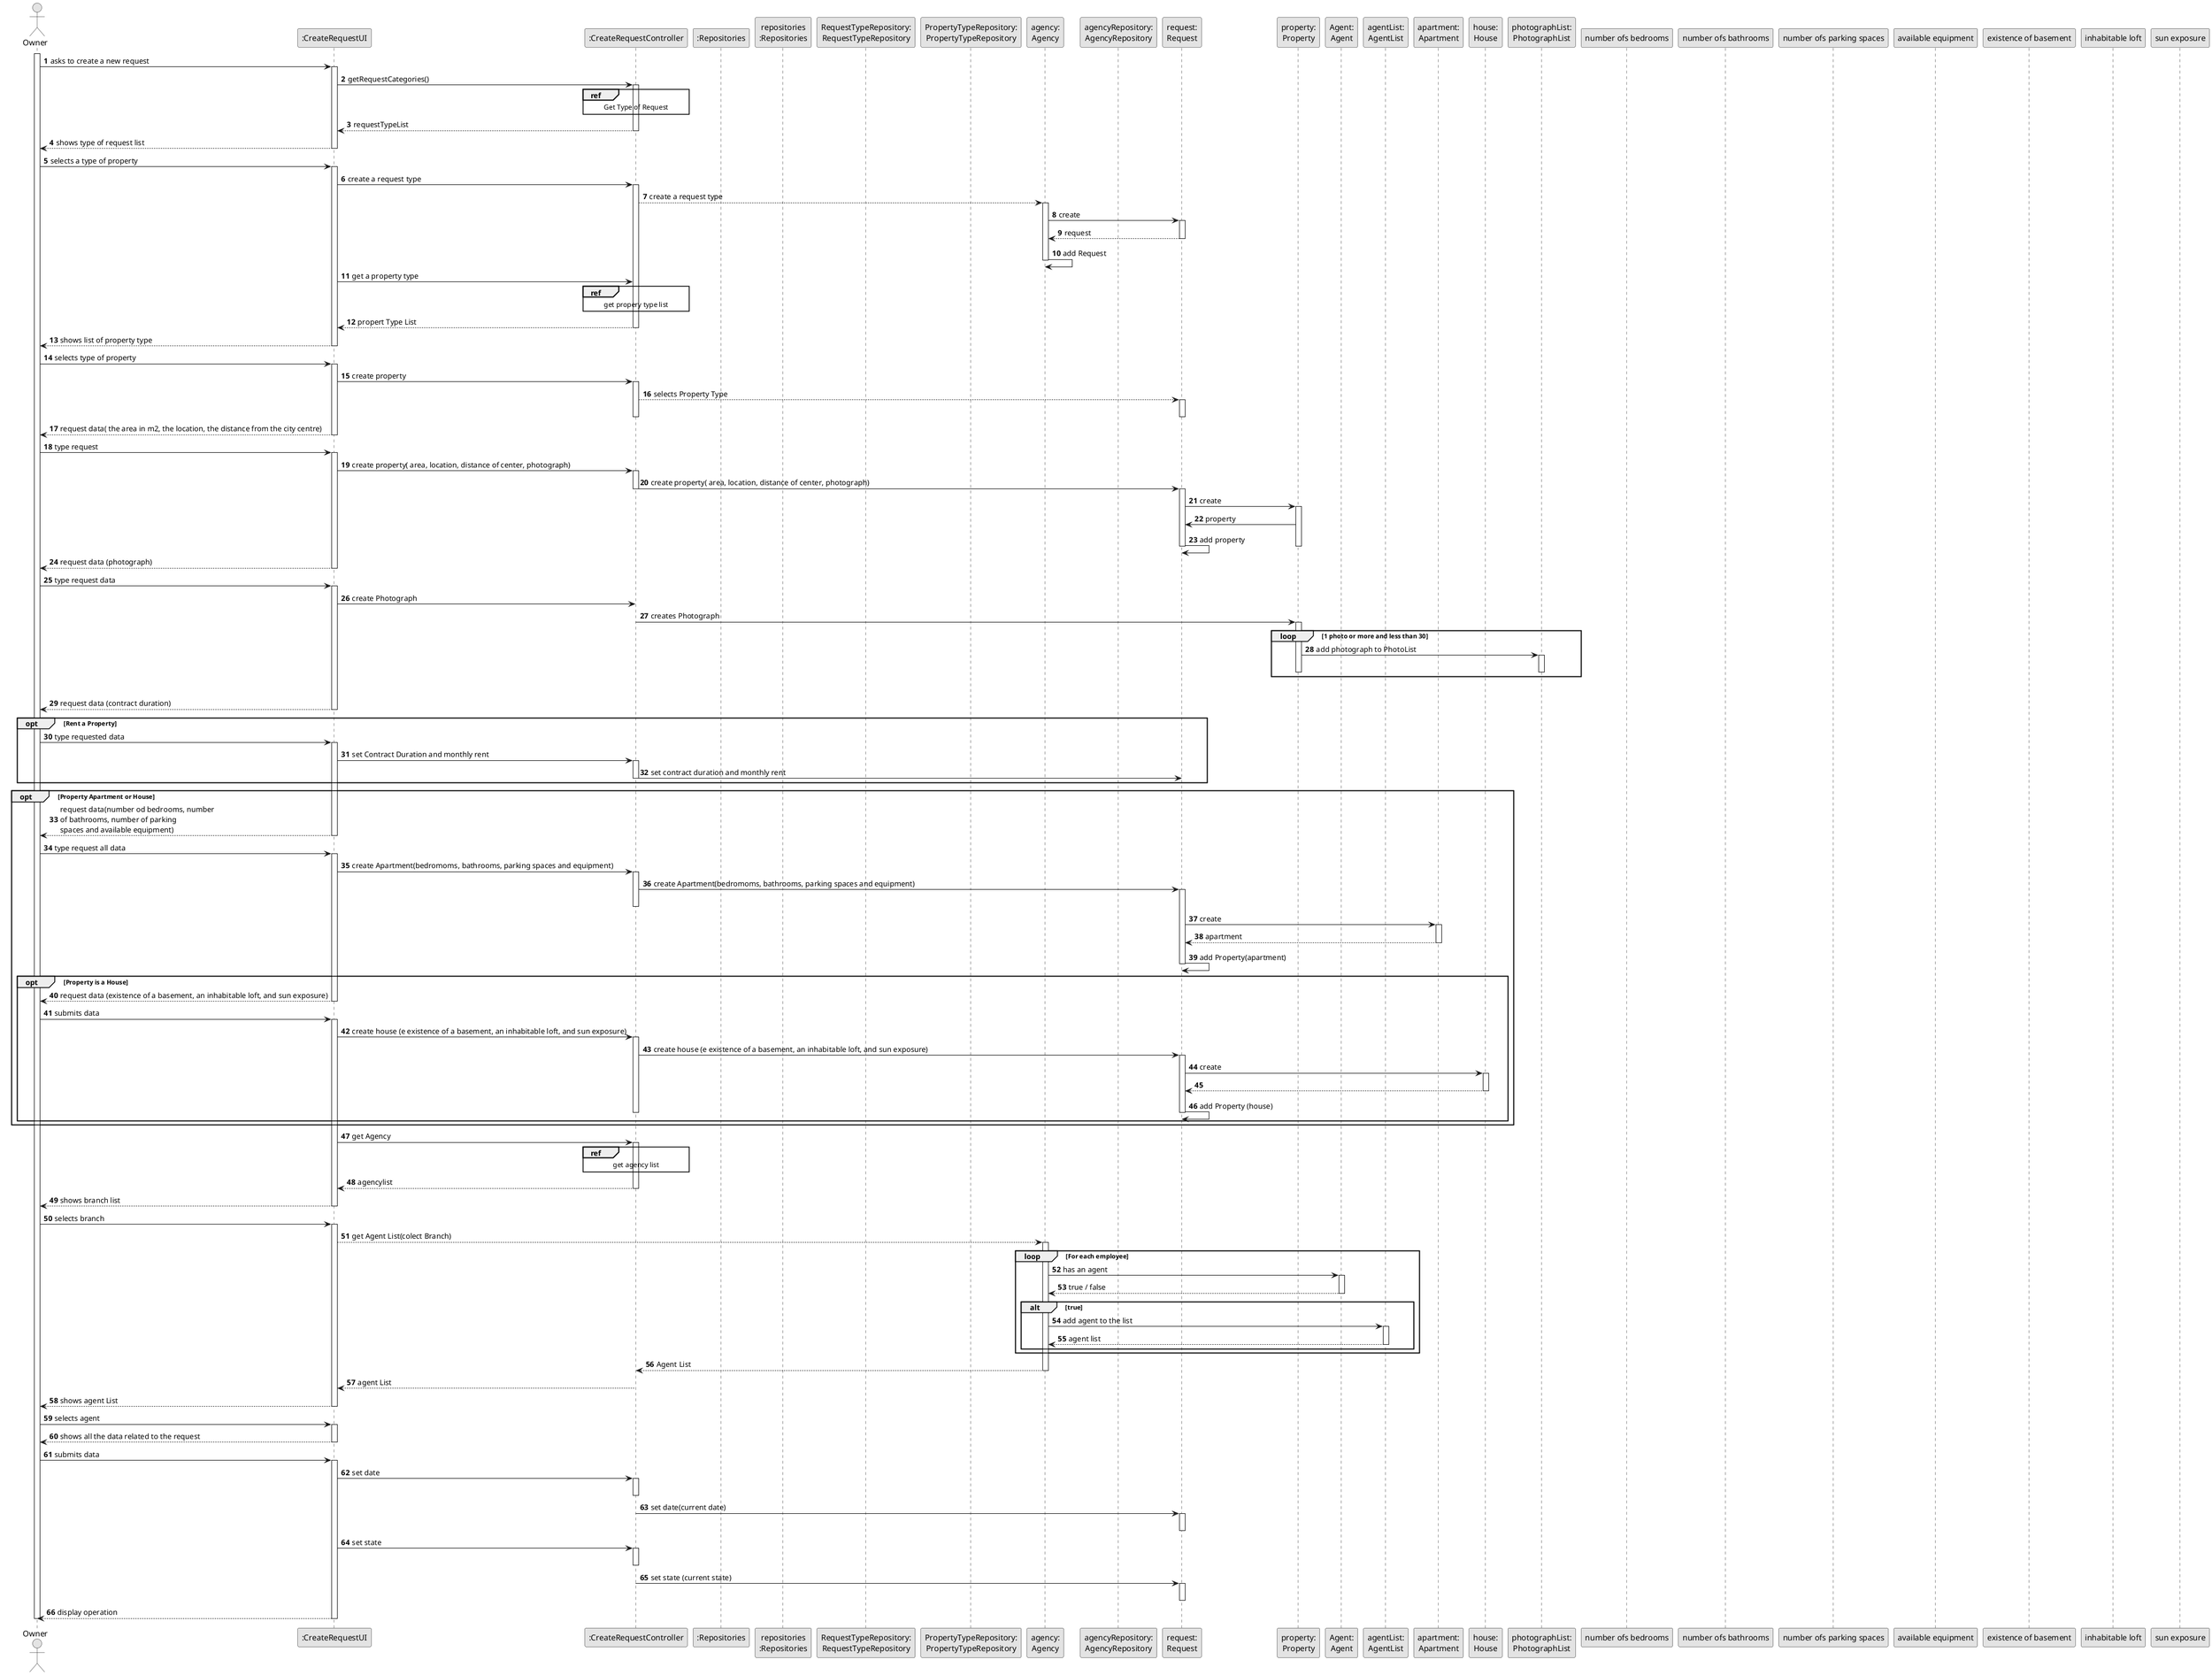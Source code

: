 @startuml
skinparam monochrome true
skinparam packageStyle rectangle
skinparam shadowing false

autonumber

'hide footbox
actor "Owner" as ADM
participant ":CreateRequestUI" as UI
participant ":CreateRequestController" as CTRL
participant ":Repositories" as Rep

participant "repositories\n:Repositories" as PLAT
participant "RequestTypeRepository:\nRequestTypeRepository" as TaskCategoryRepository
participant "PropertyTypeRepository:\nPropertyTypeRepository" as ProType
participant "agency:\nAgency" as Br
participant "agencyRepository:\nAgencyRepository" as AgencyRep
participant "request:\nRequest" as Req
participant "property:\nProperty" as Prop
participant "Agent:\nAgent" as Agent
participant "agentList:\nAgentList" as AgList
participant "apartment:\nApartment" as Apart
participant "house:\nHouse" as House
participant "photographList:\nPhotographList" as PhotoList
participant "number ofs bedrooms"
participant "number ofs bathrooms"
participant "number ofs parking spaces"
participant "available equipment"
participant "existence of basement"
participant "inhabitable loft"
participant "sun exposure"





activate ADM

        ADM -> UI : asks to create a new request

        activate UI

            UI -> CTRL : getRequestCategories()
            activate CTRL

            ref over CTRL
            Get Type of Request
            end

            CTRL --> UI : requestTypeList
            deactivate CTRL

            UI --> ADM : shows type of request list
        deactivate UI

    ADM -> UI : selects a type of property
    activate UI

    UI -> CTRL : create a request type
        activate CTRL

    CTRL --> Br : create a request type
    activate Br

    Br -> Req : create
    activate Req

    Req --> Br : request
    deactivate Req

    Br -> Br : add Request

    deactivate Br


    UI -> CTRL : get a property type

    ref over CTRL
    get propery type list
    end
     CTRL --> UI : propert Type List
    deactivate CTRL

        UI --> ADM : shows list of property type
    deactivate Br
    deactivate UI

    ADM -> UI : selects type of property
    activate UI

        UI -> CTRL : create property
        activate CTRL

        CTRL --> Req :selects Property Type
        activate Req
        deactivate Req
        deactivate CTRL



        UI --> ADM : request data( the area in m2, the location, the distance from the city centre)
    deactivate UI

    ADM -> UI : type request
    activate UI

        UI -> CTRL : create property( area, location, distance of center, photograph)
    activate CTRL
        CTRL -> Req : create property( area, location, distance of center, photograph)
    deactivate CTRL
    activate Req

    Req -> Prop: create
    activate Prop

    Prop -> Req:  property
    Req -> Req :add property
    deactivate Prop
    deactivate Req

    UI --> ADM :  request data (photograph)
    deactivate UI

    ADM -> UI : type request data
    activate UI

    UI -> CTRL : create Photograph



            CTRL -> Prop: creates Photograph
    loop 1 photo or more and less than 30

    activate Prop


    Prop -> PhotoList :  add photograph to PhotoList
    activate PhotoList
    deactivate Prop
    deactivate PhotoList
    end

    opt Request ia a Land
    UI-->ADM : request data (contract duration)
    deactivate UI

    opt Rent a Property
    ADM -> UI : type requested data
    activate UI
    UI-> CTRL : set Contract Duration and monthly rent
    activate CTRL
    CTRL -> Req : set contract duration and monthly rent
    deactivate CTRL
    end

    opt Property Apartment or House

        UI--> ADM : request data(number od bedrooms, number\nof bathrooms, number of parking \nspaces and available equipment)
     deactivate UI

     ADM -> UI : type request all data
     activate UI
     UI-> CTRL : create Apartment(bedromoms, bathrooms, parking spaces and equipment)
     activate CTRL
     CTRL -> Req : create Apartment(bedromoms, bathrooms, parking spaces and equipment)
     activate Req
    deactivate CTRL

    Req -> Apart : create
    activate Apart
    Apart --> Req : apartment
    deactivate Apart
    Req-> Req : add Property(apartment)
     deactivate Req


    opt Property is a House
    UI --> ADM : request data (existence of a basement, an inhabitable loft, and sun exposure)
    deactivate UI
    ADM-> UI : submits data
    activate UI
    UI-> CTRL : create house (e existence of a basement, an inhabitable loft, and sun exposure)
    activate CTRL
    CTRL -> Req : create house (e existence of a basement, an inhabitable loft, and sun exposure)
    activate Req
    Req -> House : create
    activate House
    House --> Req:
    deactivate House
    Req -> Req :add Property (house)
    deactivate Req
    deactivate CTRL
    end
    end


    UI -> CTRL : get Agency
    activate CTRL
    ref over CTRL
    get agency list
    end
    CTRL --> UI : agencylist
 deactivate CTRL
 UI --> ADM : shows branch list

 deactivate UI

    ADM -> UI : selects branch
    activate UI
    UI --> Br : get Agent List(colect Branch)
    activate Br
    loop For each employee
    Br-> Agent : has an agent
    activate Agent
    Agent --> Br : true / false
    deactivate Agent
    alt true
    Br-> AgList :add agent to the list
    activate AgList
    AgList --> Br : agent list
    deactivate AgList
    end
    end
    Br --> CTRL : Agent List
    deactivate Br
    CTRL --> UI : agent List
    UI --> ADM : shows agent List
    deactivate UI
    ADM -> UI : selects agent
    activate UI
    UI --> ADM : shows all the data related to the request
    deactivate UI
    ADM -> UI : submits data
    activate UI
    UI -> CTRL : set date
    activate CTRL
    deactivate CTRL
    CTRL -> Req : set date(current date)
    activate Req
    deactivate Req
    UI -> CTRL : set state
    activate CTRL
    deactivate CTRL
    CTRL -> Req : set state (current state)
    activate Req
    deactivate Req
    UI --> ADM : display operation
    deactivate UI
    deactivate ADM


@enduml